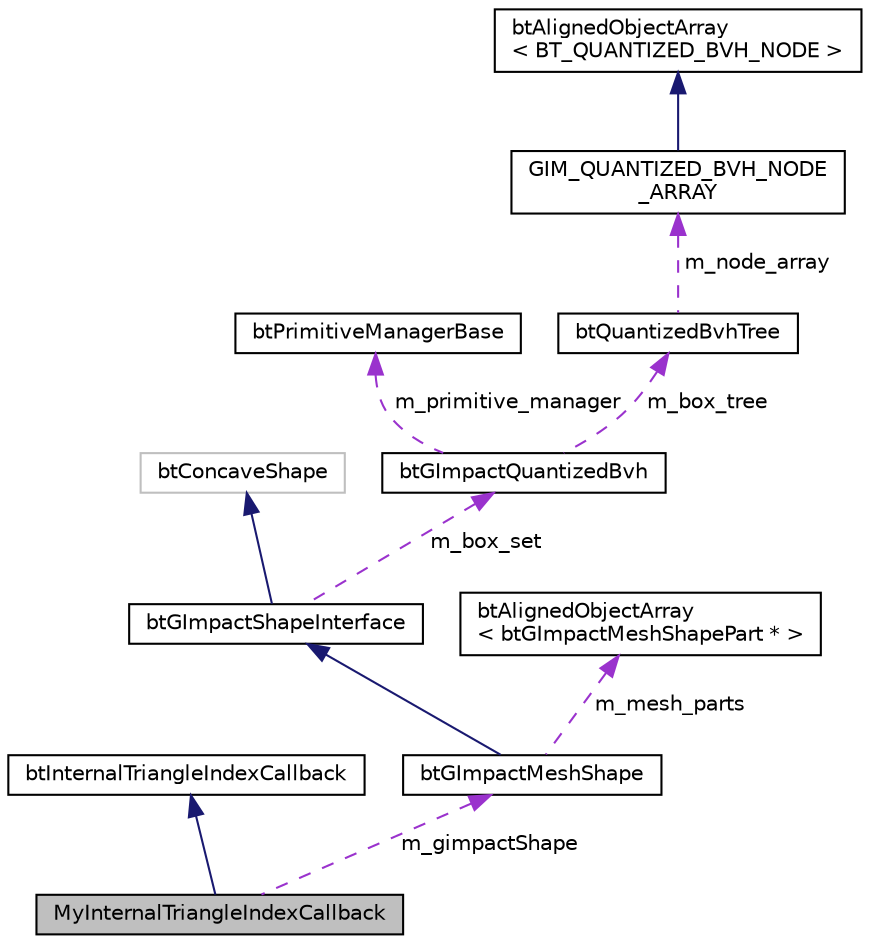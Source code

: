 digraph "MyInternalTriangleIndexCallback"
{
  edge [fontname="Helvetica",fontsize="10",labelfontname="Helvetica",labelfontsize="10"];
  node [fontname="Helvetica",fontsize="10",shape=record];
  Node1 [label="MyInternalTriangleIndexCallback",height=0.2,width=0.4,color="black", fillcolor="grey75", style="filled", fontcolor="black"];
  Node2 -> Node1 [dir="back",color="midnightblue",fontsize="10",style="solid",fontname="Helvetica"];
  Node2 [label="btInternalTriangleIndexCallback",height=0.2,width=0.4,color="black", fillcolor="white", style="filled",URL="$classbt_internal_triangle_index_callback.html"];
  Node3 -> Node1 [dir="back",color="darkorchid3",fontsize="10",style="dashed",label=" m_gimpactShape" ,fontname="Helvetica"];
  Node3 [label="btGImpactMeshShape",height=0.2,width=0.4,color="black", fillcolor="white", style="filled",URL="$classbt_g_impact_mesh_shape.html",tooltip="This class manages a mesh supplied by the btStridingMeshInterface interface. "];
  Node4 -> Node3 [dir="back",color="midnightblue",fontsize="10",style="solid",fontname="Helvetica"];
  Node4 [label="btGImpactShapeInterface",height=0.2,width=0.4,color="black", fillcolor="white", style="filled",URL="$classbt_g_impact_shape_interface.html",tooltip="Base class for gimpact shapes. "];
  Node5 -> Node4 [dir="back",color="midnightblue",fontsize="10",style="solid",fontname="Helvetica"];
  Node5 [label="btConcaveShape",height=0.2,width=0.4,color="grey75", fillcolor="white", style="filled"];
  Node6 -> Node4 [dir="back",color="darkorchid3",fontsize="10",style="dashed",label=" m_box_set" ,fontname="Helvetica"];
  Node6 [label="btGImpactQuantizedBvh",height=0.2,width=0.4,color="black", fillcolor="white", style="filled",URL="$classbt_g_impact_quantized_bvh.html",tooltip="Structure for containing Boxes. "];
  Node7 -> Node6 [dir="back",color="darkorchid3",fontsize="10",style="dashed",label=" m_primitive_manager" ,fontname="Helvetica"];
  Node7 [label="btPrimitiveManagerBase",height=0.2,width=0.4,color="black", fillcolor="white", style="filled",URL="$classbt_primitive_manager_base.html",tooltip="Prototype Base class for primitive classification. "];
  Node8 -> Node6 [dir="back",color="darkorchid3",fontsize="10",style="dashed",label=" m_box_tree" ,fontname="Helvetica"];
  Node8 [label="btQuantizedBvhTree",height=0.2,width=0.4,color="black", fillcolor="white", style="filled",URL="$classbt_quantized_bvh_tree.html",tooltip="Basic Box tree structure. "];
  Node9 -> Node8 [dir="back",color="darkorchid3",fontsize="10",style="dashed",label=" m_node_array" ,fontname="Helvetica"];
  Node9 [label="GIM_QUANTIZED_BVH_NODE\l_ARRAY",height=0.2,width=0.4,color="black", fillcolor="white", style="filled",URL="$class_g_i_m___q_u_a_n_t_i_z_e_d___b_v_h___n_o_d_e___a_r_r_a_y.html"];
  Node10 -> Node9 [dir="back",color="midnightblue",fontsize="10",style="solid",fontname="Helvetica"];
  Node10 [label="btAlignedObjectArray\l\< BT_QUANTIZED_BVH_NODE \>",height=0.2,width=0.4,color="black", fillcolor="white", style="filled",URL="$classbt_aligned_object_array.html"];
  Node11 -> Node3 [dir="back",color="darkorchid3",fontsize="10",style="dashed",label=" m_mesh_parts" ,fontname="Helvetica"];
  Node11 [label="btAlignedObjectArray\l\< btGImpactMeshShapePart * \>",height=0.2,width=0.4,color="black", fillcolor="white", style="filled",URL="$classbt_aligned_object_array.html"];
}
